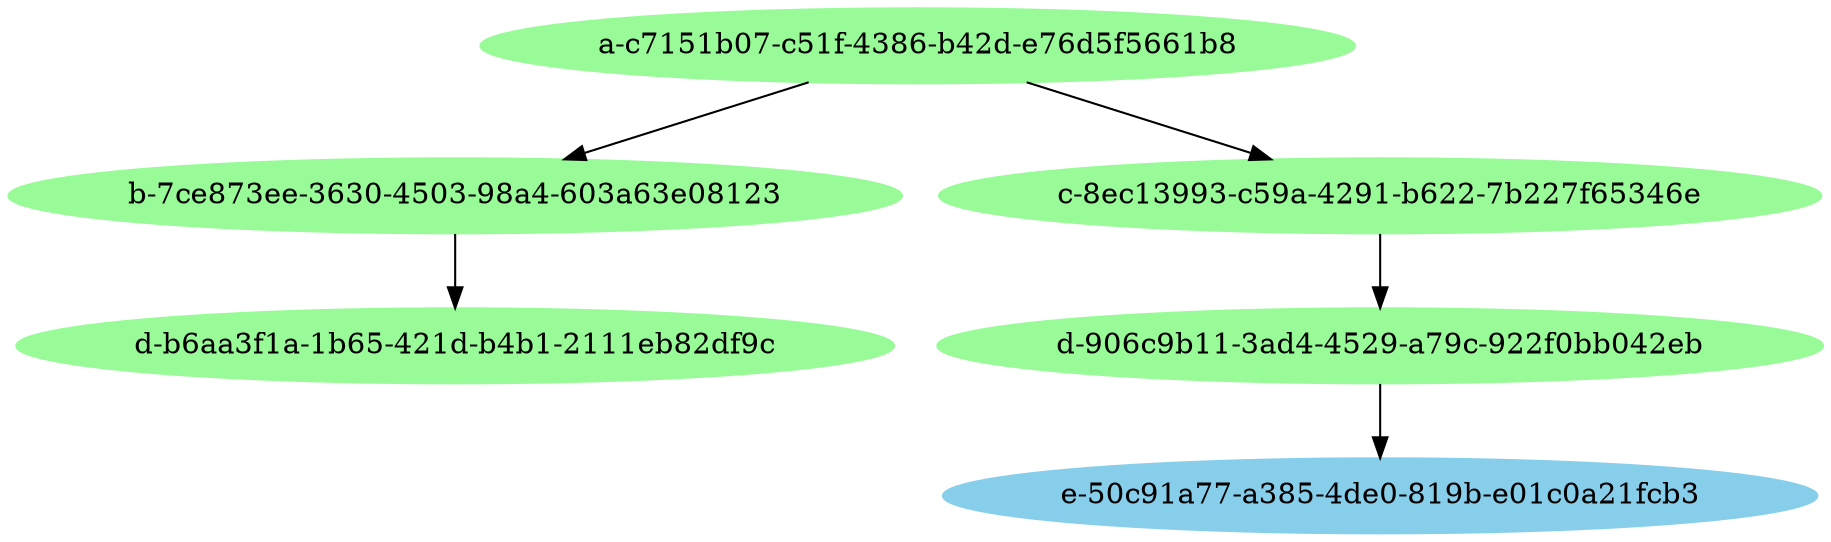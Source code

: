 digraph {
	"a-c7151b07-c51f-4386-b42d-e76d5f5661b8" [color=palegreen style=filled]
	"a-c7151b07-c51f-4386-b42d-e76d5f5661b8" -> "b-7ce873ee-3630-4503-98a4-603a63e08123"
	"a-c7151b07-c51f-4386-b42d-e76d5f5661b8" -> "c-8ec13993-c59a-4291-b622-7b227f65346e"
	"b-7ce873ee-3630-4503-98a4-603a63e08123" [color=palegreen style=filled]
	"b-7ce873ee-3630-4503-98a4-603a63e08123" -> "d-b6aa3f1a-1b65-421d-b4b1-2111eb82df9c"
	"d-b6aa3f1a-1b65-421d-b4b1-2111eb82df9c" [color=palegreen style=filled]
	"c-8ec13993-c59a-4291-b622-7b227f65346e" [color=palegreen style=filled]
	"c-8ec13993-c59a-4291-b622-7b227f65346e" -> "d-906c9b11-3ad4-4529-a79c-922f0bb042eb"
	"e-50c91a77-a385-4de0-819b-e01c0a21fcb3" [color=skyblue style=filled]
	"d-906c9b11-3ad4-4529-a79c-922f0bb042eb" [color=palegreen style=filled]
	"d-906c9b11-3ad4-4529-a79c-922f0bb042eb" -> "e-50c91a77-a385-4de0-819b-e01c0a21fcb3"
}
